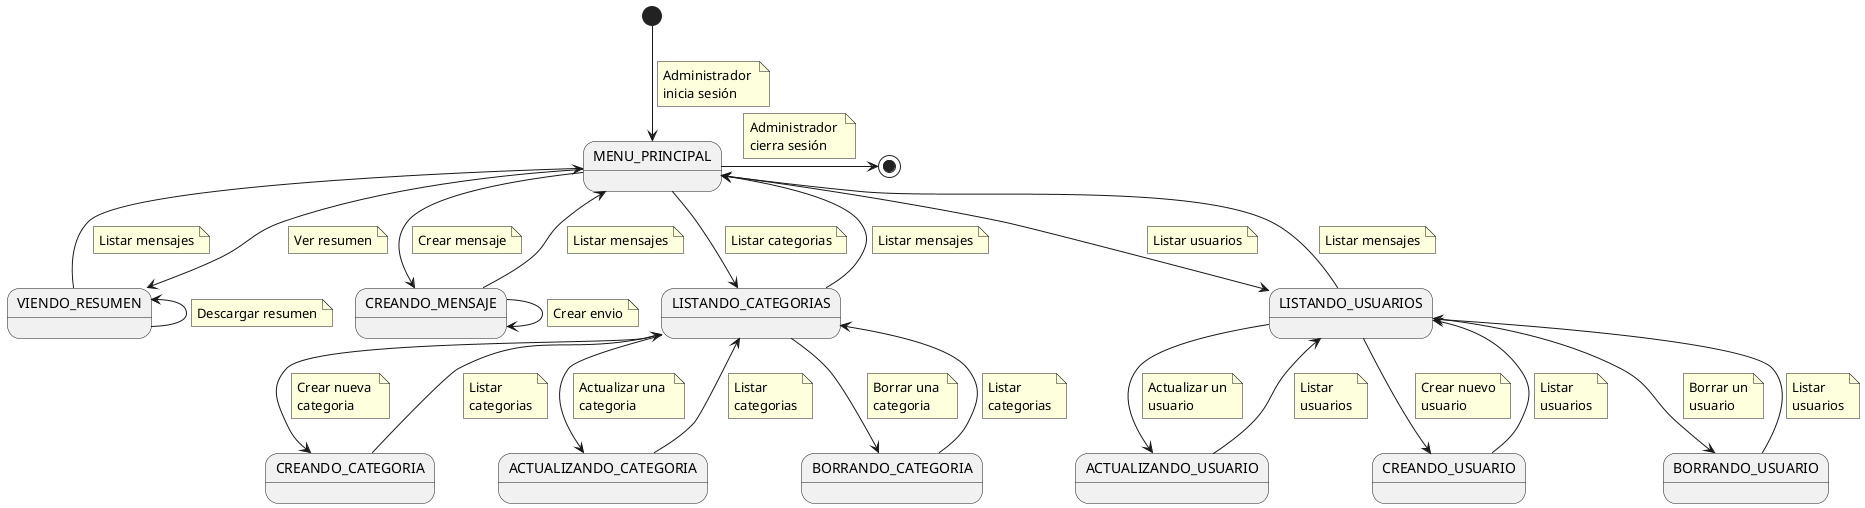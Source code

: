 @startuml
state "MENU_PRINCIPAL" as MenuPrincipal
state "CREANDO_MENSAJE" as CreandoMensaje
state "VIENDO_RESUMEN" as ViendoResumen
state "LISTANDO_CATEGORIAS" as Categorias
state "CREANDO_CATEGORIA" as CreandoCategoria
state "ACTUALIZANDO_CATEGORIA" as ActualizandoCategoria
state "BORRANDO_CATEGORIA" as BorrandoCategoria
state "LISTANDO_USUARIOS" as Usuarios
state "ACTUALIZANDO_USUARIO" as ActualizandoUsuario
state "CREANDO_USUARIO" as CreandoUsuario
state "BORRANDO_USUARIO" as BorrandoUsuario

[*] --> MenuPrincipal
    note on link
        Administrador 
        inicia sesión
    end note

MenuPrincipal -> [*]
    note on link
        Administrador 
        cierra sesión
    end note

MenuPrincipal --> CreandoMensaje
    note on link
        Crear mensaje
    end note

CreandoMensaje --> CreandoMensaje 
    note on link
        Crear envio
    end note

MenuPrincipal--> ViendoResumen
    note on link
        Ver resumen
    end note

ViendoResumen -l-> MenuPrincipal
    note on link
        Listar mensajes
    end note

ViendoResumen -l-> ViendoResumen 
    note on link
        Descargar resumen
    end note

CreandoMensaje --> MenuPrincipal
    note on link
        Listar mensajes
    end note

MenuPrincipal --> Categorias
    note on link
        Listar categorias
    end note

Categorias --> CreandoCategoria
    note on link
        Crear nueva 
        categoria
    end note

CreandoCategoria --> Categorias
    note on link
        Listar 
        categorias
    end note

Categorias --> ActualizandoCategoria
    note on link
        Actualizar una 
        categoria
    end note

ActualizandoCategoria --> Categorias
    note on link
        Listar 
        categorias
    end note

Categorias --> BorrandoCategoria
    note on link
        Borrar una 
        categoria
    end note

BorrandoCategoria --> Categorias
    note on link
        Listar 
        categorias
    end note

Categorias --> MenuPrincipal
    note on link
        Listar mensajes
    end note

MenuPrincipal --> Usuarios
    note on link
        Listar usuarios
    end note

Usuarios --> CreandoUsuario
    note on link
        Crear nuevo
        usuario
    end note

CreandoUsuario --> Usuarios
    note on link
        Listar
        usuarios
    end note

Usuarios --> ActualizandoUsuario
    note on link
        Actualizar un
        usuario
    end note

ActualizandoUsuario --> Usuarios
    note on link
        Listar
        usuarios
    end note

Usuarios --> BorrandoUsuario
    note on link
        Borrar un
        usuario
    end note

BorrandoUsuario --> Usuarios
    note on link
        Listar
        usuarios
    end note

Usuarios --> MenuPrincipal
    note on link
        Listar mensajes
    end note
@enduml